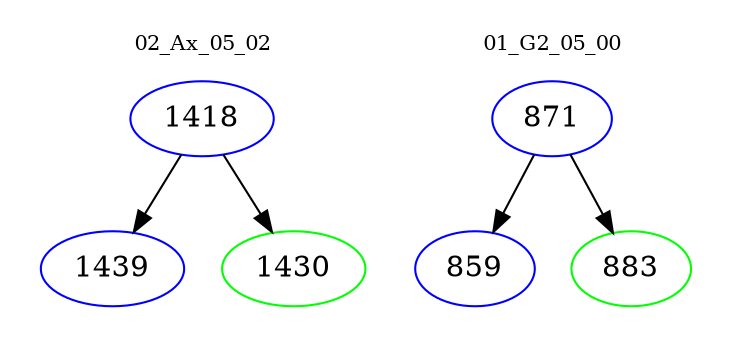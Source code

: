 digraph{
subgraph cluster_0 {
color = white
label = "02_Ax_05_02";
fontsize=10;
T0_1418 [label="1418", color="blue"]
T0_1418 -> T0_1439 [color="black"]
T0_1439 [label="1439", color="blue"]
T0_1418 -> T0_1430 [color="black"]
T0_1430 [label="1430", color="green"]
}
subgraph cluster_1 {
color = white
label = "01_G2_05_00";
fontsize=10;
T1_871 [label="871", color="blue"]
T1_871 -> T1_859 [color="black"]
T1_859 [label="859", color="blue"]
T1_871 -> T1_883 [color="black"]
T1_883 [label="883", color="green"]
}
}
